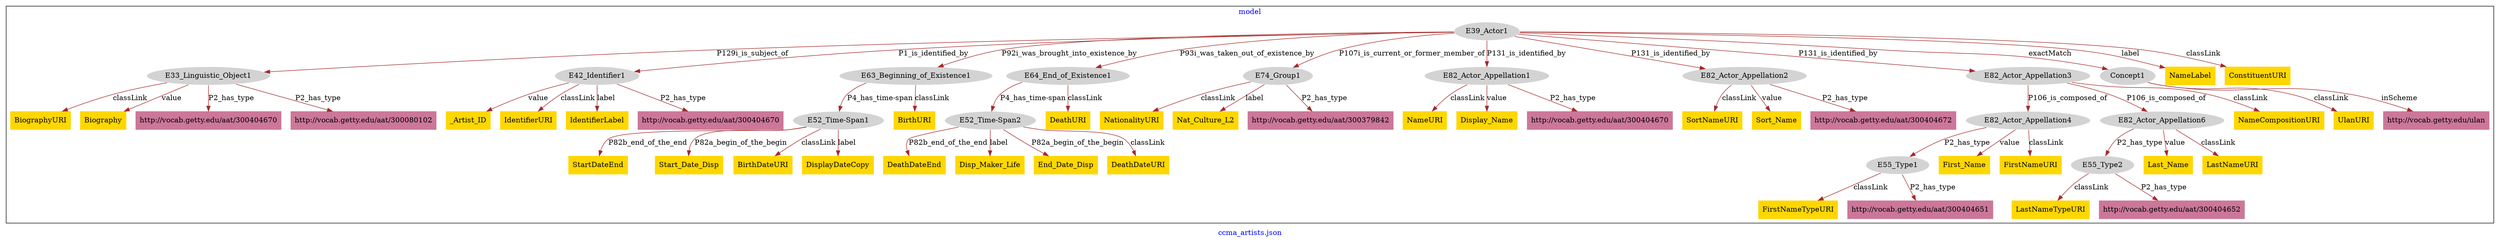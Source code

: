 digraph n0 {
fontcolor="blue"
remincross="true"
label="ccma_artists.json"
subgraph cluster {
label="model"
n2[style="filled",color="white",fillcolor="lightgray",label="E39_Actor1"];
n3[style="filled",color="white",fillcolor="lightgray",label="E33_Linguistic_Object1"];
n4[style="filled",color="white",fillcolor="lightgray",label="E42_Identifier1"];
n5[style="filled",color="white",fillcolor="lightgray",label="E63_Beginning_of_Existence1"];
n6[style="filled",color="white",fillcolor="lightgray",label="E64_End_of_Existence1"];
n7[style="filled",color="white",fillcolor="lightgray",label="E74_Group1"];
n8[style="filled",color="white",fillcolor="lightgray",label="E82_Actor_Appellation1"];
n9[style="filled",color="white",fillcolor="lightgray",label="E82_Actor_Appellation2"];
n10[style="filled",color="white",fillcolor="lightgray",label="E82_Actor_Appellation3"];
n11[style="filled",color="white",fillcolor="lightgray",label="Concept1"];
n12[style="filled",color="white",fillcolor="lightgray",label="E52_Time-Span1"];
n13[style="filled",color="white",fillcolor="lightgray",label="E52_Time-Span2"];
n14[style="filled",color="white",fillcolor="lightgray",label="E82_Actor_Appellation4"];
n15[style="filled",color="white",fillcolor="lightgray",label="E82_Actor_Appellation6"];
n16[style="filled",color="white",fillcolor="lightgray",label="E55_Type1"];
n17[style="filled",color="white",fillcolor="lightgray",label="E55_Type2"];
n18[shape="plaintext",style="filled",fillcolor="gold",label="NameURI"];
n19[shape="plaintext",style="filled",fillcolor="gold",label="StartDateEnd"];
n20[shape="plaintext",style="filled",fillcolor="gold",label="First_Name"];
n21[shape="plaintext",style="filled",fillcolor="gold",label="BiographyURI"];
n22[shape="plaintext",style="filled",fillcolor="gold",label="NameLabel"];
n23[shape="plaintext",style="filled",fillcolor="gold",label="Last_Name"];
n24[shape="plaintext",style="filled",fillcolor="gold",label="Start_Date_Disp"];
n25[shape="plaintext",style="filled",fillcolor="gold",label="Biography"];
n26[shape="plaintext",style="filled",fillcolor="gold",label="SortNameURI"];
n27[shape="plaintext",style="filled",fillcolor="gold",label="BirthDateURI"];
n28[shape="plaintext",style="filled",fillcolor="gold",label="_Artist_ID"];
n29[shape="plaintext",style="filled",fillcolor="gold",label="DeathDateEnd"];
n30[shape="plaintext",style="filled",fillcolor="gold",label="DisplayDateCopy"];
n31[shape="plaintext",style="filled",fillcolor="gold",label="ConstituentURI"];
n32[shape="plaintext",style="filled",fillcolor="gold",label="Disp_Maker_Life"];
n33[shape="plaintext",style="filled",fillcolor="gold",label="NationalityURI"];
n34[shape="plaintext",style="filled",fillcolor="gold",label="IdentifierURI"];
n35[shape="plaintext",style="filled",fillcolor="gold",label="UlanURI"];
n36[shape="plaintext",style="filled",fillcolor="gold",label="Sort_Name"];
n37[shape="plaintext",style="filled",fillcolor="gold",label="Nat_Culture_L2"];
n38[shape="plaintext",style="filled",fillcolor="gold",label="BirthURI"];
n39[shape="plaintext",style="filled",fillcolor="gold",label="End_Date_Disp"];
n40[shape="plaintext",style="filled",fillcolor="gold",label="IdentifierLabel"];
n41[shape="plaintext",style="filled",fillcolor="gold",label="Display_Name"];
n42[shape="plaintext",style="filled",fillcolor="gold",label="DeathURI"];
n43[shape="plaintext",style="filled",fillcolor="gold",label="DeathDateURI"];
n44[shape="plaintext",style="filled",fillcolor="gold",label="LastNameURI"];
n45[shape="plaintext",style="filled",fillcolor="gold",label="FirstNameTypeURI"];
n46[shape="plaintext",style="filled",fillcolor="gold",label="FirstNameURI"];
n47[shape="plaintext",style="filled",fillcolor="gold",label="LastNameTypeURI"];
n48[shape="plaintext",style="filled",fillcolor="gold",label="NameCompositionURI"];
n49[shape="plaintext",style="filled",fillcolor="#CC7799",label="http://vocab.getty.edu/aat/300404670"];
n50[shape="plaintext",style="filled",fillcolor="#CC7799",label="http://vocab.getty.edu/aat/300080102"];
n51[shape="plaintext",style="filled",fillcolor="#CC7799",label="http://vocab.getty.edu/aat/300404672"];
n52[shape="plaintext",style="filled",fillcolor="#CC7799",label="http://vocab.getty.edu/aat/300404670"];
n53[shape="plaintext",style="filled",fillcolor="#CC7799",label="http://vocab.getty.edu/aat/300379842"];
n54[shape="plaintext",style="filled",fillcolor="#CC7799",label="http://vocab.getty.edu/aat/300404651"];
n55[shape="plaintext",style="filled",fillcolor="#CC7799",label="http://vocab.getty.edu/aat/300404652"];
n56[shape="plaintext",style="filled",fillcolor="#CC7799",label="http://vocab.getty.edu/aat/300404670"];
n57[shape="plaintext",style="filled",fillcolor="#CC7799",label="http://vocab.getty.edu/ulan"];
}
n2 -> n3[color="brown",fontcolor="black",label="P129i_is_subject_of"]
n2 -> n4[color="brown",fontcolor="black",label="P1_is_identified_by"]
n2 -> n5[color="brown",fontcolor="black",label="P92i_was_brought_into_existence_by"]
n2 -> n6[color="brown",fontcolor="black",label="P93i_was_taken_out_of_existence_by"]
n2 -> n7[color="brown",fontcolor="black",label="P107i_is_current_or_former_member_of"]
n2 -> n8[color="brown",fontcolor="black",label="P131_is_identified_by"]
n2 -> n9[color="brown",fontcolor="black",label="P131_is_identified_by"]
n2 -> n10[color="brown",fontcolor="black",label="P131_is_identified_by"]
n2 -> n11[color="brown",fontcolor="black",label="exactMatch"]
n5 -> n12[color="brown",fontcolor="black",label="P4_has_time-span"]
n6 -> n13[color="brown",fontcolor="black",label="P4_has_time-span"]
n10 -> n14[color="brown",fontcolor="black",label="P106_is_composed_of"]
n10 -> n15[color="brown",fontcolor="black",label="P106_is_composed_of"]
n14 -> n16[color="brown",fontcolor="black",label="P2_has_type"]
n15 -> n17[color="brown",fontcolor="black",label="P2_has_type"]
n8 -> n18[color="brown",fontcolor="black",label="classLink"]
n12 -> n19[color="brown",fontcolor="black",label="P82b_end_of_the_end"]
n14 -> n20[color="brown",fontcolor="black",label="value"]
n3 -> n21[color="brown",fontcolor="black",label="classLink"]
n2 -> n22[color="brown",fontcolor="black",label="label"]
n15 -> n23[color="brown",fontcolor="black",label="value"]
n12 -> n24[color="brown",fontcolor="black",label="P82a_begin_of_the_begin"]
n3 -> n25[color="brown",fontcolor="black",label="value"]
n9 -> n26[color="brown",fontcolor="black",label="classLink"]
n12 -> n27[color="brown",fontcolor="black",label="classLink"]
n4 -> n28[color="brown",fontcolor="black",label="value"]
n13 -> n29[color="brown",fontcolor="black",label="P82b_end_of_the_end"]
n12 -> n30[color="brown",fontcolor="black",label="label"]
n2 -> n31[color="brown",fontcolor="black",label="classLink"]
n13 -> n32[color="brown",fontcolor="black",label="label"]
n7 -> n33[color="brown",fontcolor="black",label="classLink"]
n4 -> n34[color="brown",fontcolor="black",label="classLink"]
n11 -> n35[color="brown",fontcolor="black",label="classLink"]
n9 -> n36[color="brown",fontcolor="black",label="value"]
n7 -> n37[color="brown",fontcolor="black",label="label"]
n5 -> n38[color="brown",fontcolor="black",label="classLink"]
n13 -> n39[color="brown",fontcolor="black",label="P82a_begin_of_the_begin"]
n4 -> n40[color="brown",fontcolor="black",label="label"]
n8 -> n41[color="brown",fontcolor="black",label="value"]
n6 -> n42[color="brown",fontcolor="black",label="classLink"]
n13 -> n43[color="brown",fontcolor="black",label="classLink"]
n15 -> n44[color="brown",fontcolor="black",label="classLink"]
n16 -> n45[color="brown",fontcolor="black",label="classLink"]
n14 -> n46[color="brown",fontcolor="black",label="classLink"]
n17 -> n47[color="brown",fontcolor="black",label="classLink"]
n10 -> n48[color="brown",fontcolor="black",label="classLink"]
n3 -> n49[color="brown",fontcolor="black",label="P2_has_type"]
n3 -> n50[color="brown",fontcolor="black",label="P2_has_type"]
n9 -> n51[color="brown",fontcolor="black",label="P2_has_type"]
n4 -> n52[color="brown",fontcolor="black",label="P2_has_type"]
n7 -> n53[color="brown",fontcolor="black",label="P2_has_type"]
n16 -> n54[color="brown",fontcolor="black",label="P2_has_type"]
n17 -> n55[color="brown",fontcolor="black",label="P2_has_type"]
n8 -> n56[color="brown",fontcolor="black",label="P2_has_type"]
n11 -> n57[color="brown",fontcolor="black",label="inScheme"]
}
